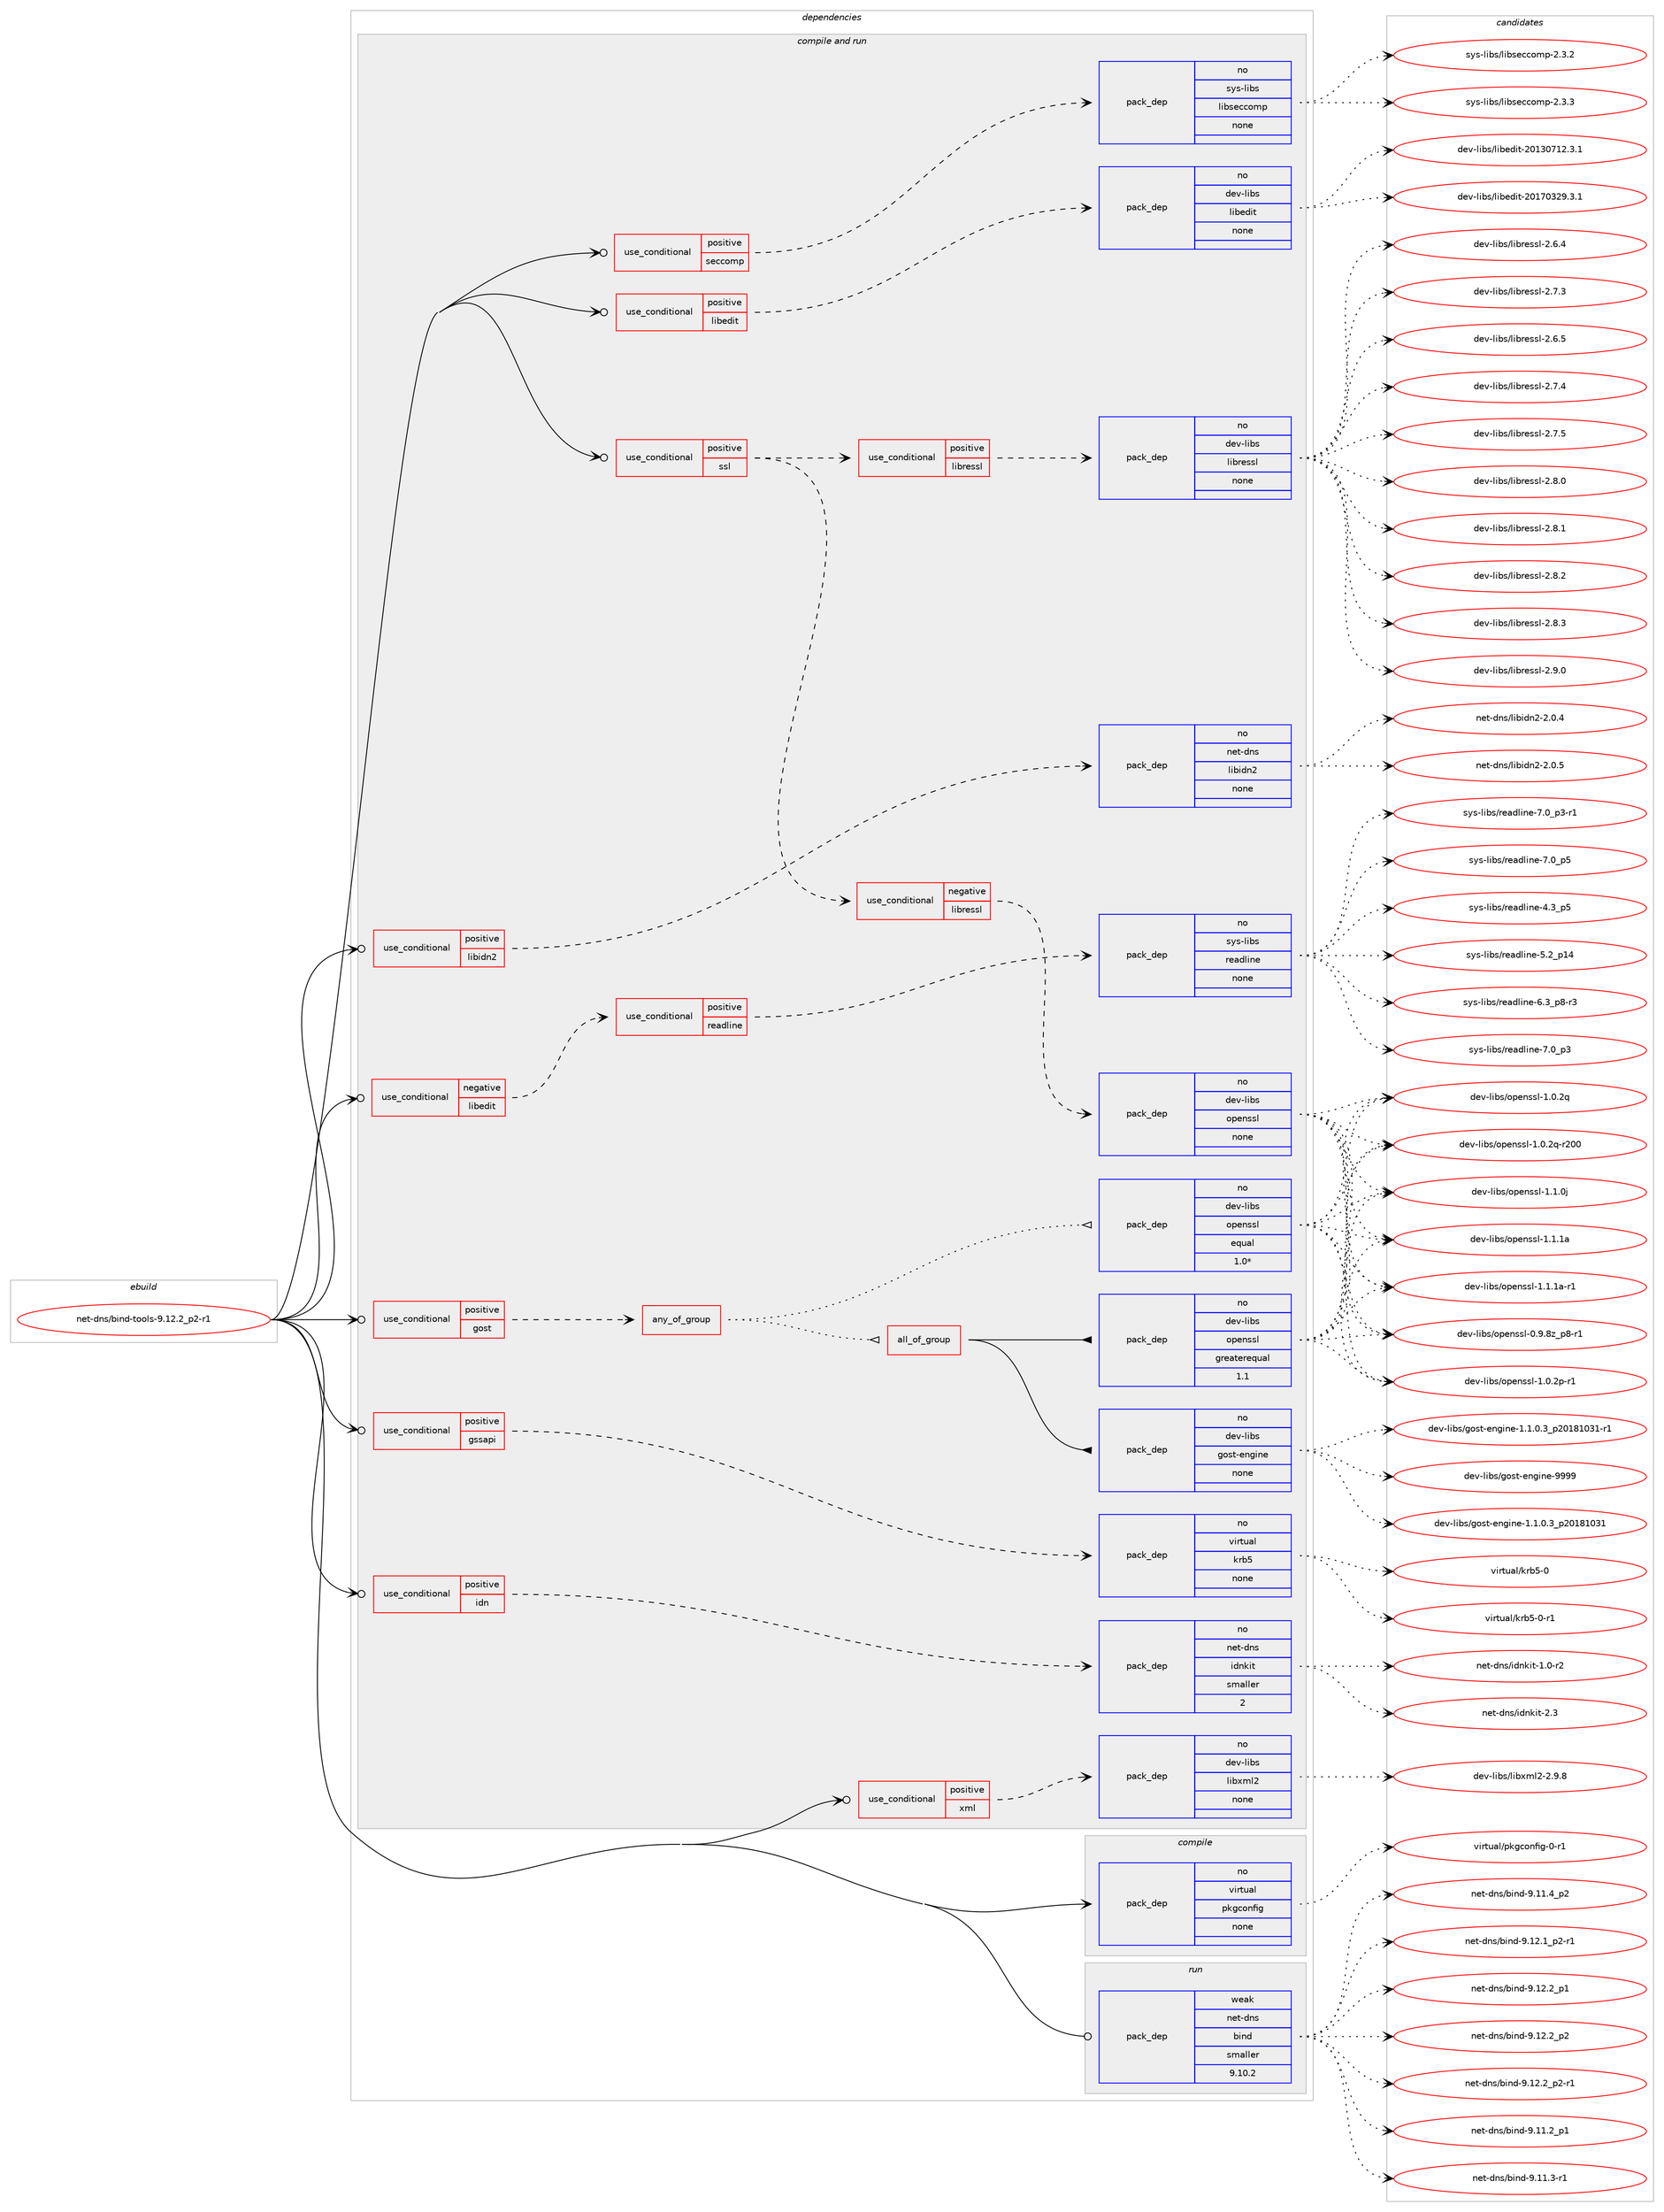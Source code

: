 digraph prolog {

# *************
# Graph options
# *************

newrank=true;
concentrate=true;
compound=true;
graph [rankdir=LR,fontname=Helvetica,fontsize=10,ranksep=1.5];#, ranksep=2.5, nodesep=0.2];
edge  [arrowhead=vee];
node  [fontname=Helvetica,fontsize=10];

# **********
# The ebuild
# **********

subgraph cluster_leftcol {
color=gray;
rank=same;
label=<<i>ebuild</i>>;
id [label="net-dns/bind-tools-9.12.2_p2-r1", color=red, width=4, href="../net-dns/bind-tools-9.12.2_p2-r1.svg"];
}

# ****************
# The dependencies
# ****************

subgraph cluster_midcol {
color=gray;
label=<<i>dependencies</i>>;
subgraph cluster_compile {
fillcolor="#eeeeee";
style=filled;
label=<<i>compile</i>>;
subgraph pack2757 {
dependency3338 [label=<<TABLE BORDER="0" CELLBORDER="1" CELLSPACING="0" CELLPADDING="4" WIDTH="220"><TR><TD ROWSPAN="6" CELLPADDING="30">pack_dep</TD></TR><TR><TD WIDTH="110">no</TD></TR><TR><TD>virtual</TD></TR><TR><TD>pkgconfig</TD></TR><TR><TD>none</TD></TR><TR><TD></TD></TR></TABLE>>, shape=none, color=blue];
}
id:e -> dependency3338:w [weight=20,style="solid",arrowhead="vee"];
}
subgraph cluster_compileandrun {
fillcolor="#eeeeee";
style=filled;
label=<<i>compile and run</i>>;
subgraph cond471 {
dependency3339 [label=<<TABLE BORDER="0" CELLBORDER="1" CELLSPACING="0" CELLPADDING="4"><TR><TD ROWSPAN="3" CELLPADDING="10">use_conditional</TD></TR><TR><TD>negative</TD></TR><TR><TD>libedit</TD></TR></TABLE>>, shape=none, color=red];
subgraph cond472 {
dependency3340 [label=<<TABLE BORDER="0" CELLBORDER="1" CELLSPACING="0" CELLPADDING="4"><TR><TD ROWSPAN="3" CELLPADDING="10">use_conditional</TD></TR><TR><TD>positive</TD></TR><TR><TD>readline</TD></TR></TABLE>>, shape=none, color=red];
subgraph pack2758 {
dependency3341 [label=<<TABLE BORDER="0" CELLBORDER="1" CELLSPACING="0" CELLPADDING="4" WIDTH="220"><TR><TD ROWSPAN="6" CELLPADDING="30">pack_dep</TD></TR><TR><TD WIDTH="110">no</TD></TR><TR><TD>sys-libs</TD></TR><TR><TD>readline</TD></TR><TR><TD>none</TD></TR><TR><TD></TD></TR></TABLE>>, shape=none, color=blue];
}
dependency3340:e -> dependency3341:w [weight=20,style="dashed",arrowhead="vee"];
}
dependency3339:e -> dependency3340:w [weight=20,style="dashed",arrowhead="vee"];
}
id:e -> dependency3339:w [weight=20,style="solid",arrowhead="odotvee"];
subgraph cond473 {
dependency3342 [label=<<TABLE BORDER="0" CELLBORDER="1" CELLSPACING="0" CELLPADDING="4"><TR><TD ROWSPAN="3" CELLPADDING="10">use_conditional</TD></TR><TR><TD>positive</TD></TR><TR><TD>gost</TD></TR></TABLE>>, shape=none, color=red];
subgraph any105 {
dependency3343 [label=<<TABLE BORDER="0" CELLBORDER="1" CELLSPACING="0" CELLPADDING="4"><TR><TD CELLPADDING="10">any_of_group</TD></TR></TABLE>>, shape=none, color=red];subgraph pack2759 {
dependency3344 [label=<<TABLE BORDER="0" CELLBORDER="1" CELLSPACING="0" CELLPADDING="4" WIDTH="220"><TR><TD ROWSPAN="6" CELLPADDING="30">pack_dep</TD></TR><TR><TD WIDTH="110">no</TD></TR><TR><TD>dev-libs</TD></TR><TR><TD>openssl</TD></TR><TR><TD>equal</TD></TR><TR><TD>1.0*</TD></TR></TABLE>>, shape=none, color=blue];
}
dependency3343:e -> dependency3344:w [weight=20,style="dotted",arrowhead="oinv"];
subgraph all8 {
dependency3345 [label=<<TABLE BORDER="0" CELLBORDER="1" CELLSPACING="0" CELLPADDING="4"><TR><TD CELLPADDING="10">all_of_group</TD></TR></TABLE>>, shape=none, color=red];subgraph pack2760 {
dependency3346 [label=<<TABLE BORDER="0" CELLBORDER="1" CELLSPACING="0" CELLPADDING="4" WIDTH="220"><TR><TD ROWSPAN="6" CELLPADDING="30">pack_dep</TD></TR><TR><TD WIDTH="110">no</TD></TR><TR><TD>dev-libs</TD></TR><TR><TD>openssl</TD></TR><TR><TD>greaterequal</TD></TR><TR><TD>1.1</TD></TR></TABLE>>, shape=none, color=blue];
}
dependency3345:e -> dependency3346:w [weight=20,style="solid",arrowhead="inv"];
subgraph pack2761 {
dependency3347 [label=<<TABLE BORDER="0" CELLBORDER="1" CELLSPACING="0" CELLPADDING="4" WIDTH="220"><TR><TD ROWSPAN="6" CELLPADDING="30">pack_dep</TD></TR><TR><TD WIDTH="110">no</TD></TR><TR><TD>dev-libs</TD></TR><TR><TD>gost-engine</TD></TR><TR><TD>none</TD></TR><TR><TD></TD></TR></TABLE>>, shape=none, color=blue];
}
dependency3345:e -> dependency3347:w [weight=20,style="solid",arrowhead="inv"];
}
dependency3343:e -> dependency3345:w [weight=20,style="dotted",arrowhead="oinv"];
}
dependency3342:e -> dependency3343:w [weight=20,style="dashed",arrowhead="vee"];
}
id:e -> dependency3342:w [weight=20,style="solid",arrowhead="odotvee"];
subgraph cond474 {
dependency3348 [label=<<TABLE BORDER="0" CELLBORDER="1" CELLSPACING="0" CELLPADDING="4"><TR><TD ROWSPAN="3" CELLPADDING="10">use_conditional</TD></TR><TR><TD>positive</TD></TR><TR><TD>gssapi</TD></TR></TABLE>>, shape=none, color=red];
subgraph pack2762 {
dependency3349 [label=<<TABLE BORDER="0" CELLBORDER="1" CELLSPACING="0" CELLPADDING="4" WIDTH="220"><TR><TD ROWSPAN="6" CELLPADDING="30">pack_dep</TD></TR><TR><TD WIDTH="110">no</TD></TR><TR><TD>virtual</TD></TR><TR><TD>krb5</TD></TR><TR><TD>none</TD></TR><TR><TD></TD></TR></TABLE>>, shape=none, color=blue];
}
dependency3348:e -> dependency3349:w [weight=20,style="dashed",arrowhead="vee"];
}
id:e -> dependency3348:w [weight=20,style="solid",arrowhead="odotvee"];
subgraph cond475 {
dependency3350 [label=<<TABLE BORDER="0" CELLBORDER="1" CELLSPACING="0" CELLPADDING="4"><TR><TD ROWSPAN="3" CELLPADDING="10">use_conditional</TD></TR><TR><TD>positive</TD></TR><TR><TD>idn</TD></TR></TABLE>>, shape=none, color=red];
subgraph pack2763 {
dependency3351 [label=<<TABLE BORDER="0" CELLBORDER="1" CELLSPACING="0" CELLPADDING="4" WIDTH="220"><TR><TD ROWSPAN="6" CELLPADDING="30">pack_dep</TD></TR><TR><TD WIDTH="110">no</TD></TR><TR><TD>net-dns</TD></TR><TR><TD>idnkit</TD></TR><TR><TD>smaller</TD></TR><TR><TD>2</TD></TR></TABLE>>, shape=none, color=blue];
}
dependency3350:e -> dependency3351:w [weight=20,style="dashed",arrowhead="vee"];
}
id:e -> dependency3350:w [weight=20,style="solid",arrowhead="odotvee"];
subgraph cond476 {
dependency3352 [label=<<TABLE BORDER="0" CELLBORDER="1" CELLSPACING="0" CELLPADDING="4"><TR><TD ROWSPAN="3" CELLPADDING="10">use_conditional</TD></TR><TR><TD>positive</TD></TR><TR><TD>libedit</TD></TR></TABLE>>, shape=none, color=red];
subgraph pack2764 {
dependency3353 [label=<<TABLE BORDER="0" CELLBORDER="1" CELLSPACING="0" CELLPADDING="4" WIDTH="220"><TR><TD ROWSPAN="6" CELLPADDING="30">pack_dep</TD></TR><TR><TD WIDTH="110">no</TD></TR><TR><TD>dev-libs</TD></TR><TR><TD>libedit</TD></TR><TR><TD>none</TD></TR><TR><TD></TD></TR></TABLE>>, shape=none, color=blue];
}
dependency3352:e -> dependency3353:w [weight=20,style="dashed",arrowhead="vee"];
}
id:e -> dependency3352:w [weight=20,style="solid",arrowhead="odotvee"];
subgraph cond477 {
dependency3354 [label=<<TABLE BORDER="0" CELLBORDER="1" CELLSPACING="0" CELLPADDING="4"><TR><TD ROWSPAN="3" CELLPADDING="10">use_conditional</TD></TR><TR><TD>positive</TD></TR><TR><TD>libidn2</TD></TR></TABLE>>, shape=none, color=red];
subgraph pack2765 {
dependency3355 [label=<<TABLE BORDER="0" CELLBORDER="1" CELLSPACING="0" CELLPADDING="4" WIDTH="220"><TR><TD ROWSPAN="6" CELLPADDING="30">pack_dep</TD></TR><TR><TD WIDTH="110">no</TD></TR><TR><TD>net-dns</TD></TR><TR><TD>libidn2</TD></TR><TR><TD>none</TD></TR><TR><TD></TD></TR></TABLE>>, shape=none, color=blue];
}
dependency3354:e -> dependency3355:w [weight=20,style="dashed",arrowhead="vee"];
}
id:e -> dependency3354:w [weight=20,style="solid",arrowhead="odotvee"];
subgraph cond478 {
dependency3356 [label=<<TABLE BORDER="0" CELLBORDER="1" CELLSPACING="0" CELLPADDING="4"><TR><TD ROWSPAN="3" CELLPADDING="10">use_conditional</TD></TR><TR><TD>positive</TD></TR><TR><TD>seccomp</TD></TR></TABLE>>, shape=none, color=red];
subgraph pack2766 {
dependency3357 [label=<<TABLE BORDER="0" CELLBORDER="1" CELLSPACING="0" CELLPADDING="4" WIDTH="220"><TR><TD ROWSPAN="6" CELLPADDING="30">pack_dep</TD></TR><TR><TD WIDTH="110">no</TD></TR><TR><TD>sys-libs</TD></TR><TR><TD>libseccomp</TD></TR><TR><TD>none</TD></TR><TR><TD></TD></TR></TABLE>>, shape=none, color=blue];
}
dependency3356:e -> dependency3357:w [weight=20,style="dashed",arrowhead="vee"];
}
id:e -> dependency3356:w [weight=20,style="solid",arrowhead="odotvee"];
subgraph cond479 {
dependency3358 [label=<<TABLE BORDER="0" CELLBORDER="1" CELLSPACING="0" CELLPADDING="4"><TR><TD ROWSPAN="3" CELLPADDING="10">use_conditional</TD></TR><TR><TD>positive</TD></TR><TR><TD>ssl</TD></TR></TABLE>>, shape=none, color=red];
subgraph cond480 {
dependency3359 [label=<<TABLE BORDER="0" CELLBORDER="1" CELLSPACING="0" CELLPADDING="4"><TR><TD ROWSPAN="3" CELLPADDING="10">use_conditional</TD></TR><TR><TD>negative</TD></TR><TR><TD>libressl</TD></TR></TABLE>>, shape=none, color=red];
subgraph pack2767 {
dependency3360 [label=<<TABLE BORDER="0" CELLBORDER="1" CELLSPACING="0" CELLPADDING="4" WIDTH="220"><TR><TD ROWSPAN="6" CELLPADDING="30">pack_dep</TD></TR><TR><TD WIDTH="110">no</TD></TR><TR><TD>dev-libs</TD></TR><TR><TD>openssl</TD></TR><TR><TD>none</TD></TR><TR><TD></TD></TR></TABLE>>, shape=none, color=blue];
}
dependency3359:e -> dependency3360:w [weight=20,style="dashed",arrowhead="vee"];
}
dependency3358:e -> dependency3359:w [weight=20,style="dashed",arrowhead="vee"];
subgraph cond481 {
dependency3361 [label=<<TABLE BORDER="0" CELLBORDER="1" CELLSPACING="0" CELLPADDING="4"><TR><TD ROWSPAN="3" CELLPADDING="10">use_conditional</TD></TR><TR><TD>positive</TD></TR><TR><TD>libressl</TD></TR></TABLE>>, shape=none, color=red];
subgraph pack2768 {
dependency3362 [label=<<TABLE BORDER="0" CELLBORDER="1" CELLSPACING="0" CELLPADDING="4" WIDTH="220"><TR><TD ROWSPAN="6" CELLPADDING="30">pack_dep</TD></TR><TR><TD WIDTH="110">no</TD></TR><TR><TD>dev-libs</TD></TR><TR><TD>libressl</TD></TR><TR><TD>none</TD></TR><TR><TD></TD></TR></TABLE>>, shape=none, color=blue];
}
dependency3361:e -> dependency3362:w [weight=20,style="dashed",arrowhead="vee"];
}
dependency3358:e -> dependency3361:w [weight=20,style="dashed",arrowhead="vee"];
}
id:e -> dependency3358:w [weight=20,style="solid",arrowhead="odotvee"];
subgraph cond482 {
dependency3363 [label=<<TABLE BORDER="0" CELLBORDER="1" CELLSPACING="0" CELLPADDING="4"><TR><TD ROWSPAN="3" CELLPADDING="10">use_conditional</TD></TR><TR><TD>positive</TD></TR><TR><TD>xml</TD></TR></TABLE>>, shape=none, color=red];
subgraph pack2769 {
dependency3364 [label=<<TABLE BORDER="0" CELLBORDER="1" CELLSPACING="0" CELLPADDING="4" WIDTH="220"><TR><TD ROWSPAN="6" CELLPADDING="30">pack_dep</TD></TR><TR><TD WIDTH="110">no</TD></TR><TR><TD>dev-libs</TD></TR><TR><TD>libxml2</TD></TR><TR><TD>none</TD></TR><TR><TD></TD></TR></TABLE>>, shape=none, color=blue];
}
dependency3363:e -> dependency3364:w [weight=20,style="dashed",arrowhead="vee"];
}
id:e -> dependency3363:w [weight=20,style="solid",arrowhead="odotvee"];
}
subgraph cluster_run {
fillcolor="#eeeeee";
style=filled;
label=<<i>run</i>>;
subgraph pack2770 {
dependency3365 [label=<<TABLE BORDER="0" CELLBORDER="1" CELLSPACING="0" CELLPADDING="4" WIDTH="220"><TR><TD ROWSPAN="6" CELLPADDING="30">pack_dep</TD></TR><TR><TD WIDTH="110">weak</TD></TR><TR><TD>net-dns</TD></TR><TR><TD>bind</TD></TR><TR><TD>smaller</TD></TR><TR><TD>9.10.2</TD></TR></TABLE>>, shape=none, color=blue];
}
id:e -> dependency3365:w [weight=20,style="solid",arrowhead="odot"];
}
}

# **************
# The candidates
# **************

subgraph cluster_choices {
rank=same;
color=gray;
label=<<i>candidates</i>>;

subgraph choice2757 {
color=black;
nodesep=1;
choice11810511411611797108471121071039911111010210510345484511449 [label="virtual/pkgconfig-0-r1", color=red, width=4,href="../virtual/pkgconfig-0-r1.svg"];
dependency3338:e -> choice11810511411611797108471121071039911111010210510345484511449:w [style=dotted,weight="100"];
}
subgraph choice2758 {
color=black;
nodesep=1;
choice11512111545108105981154711410197100108105110101455246519511253 [label="sys-libs/readline-4.3_p5", color=red, width=4,href="../sys-libs/readline-4.3_p5.svg"];
choice1151211154510810598115471141019710010810511010145534650951124952 [label="sys-libs/readline-5.2_p14", color=red, width=4,href="../sys-libs/readline-5.2_p14.svg"];
choice115121115451081059811547114101971001081051101014554465195112564511451 [label="sys-libs/readline-6.3_p8-r3", color=red, width=4,href="../sys-libs/readline-6.3_p8-r3.svg"];
choice11512111545108105981154711410197100108105110101455546489511251 [label="sys-libs/readline-7.0_p3", color=red, width=4,href="../sys-libs/readline-7.0_p3.svg"];
choice115121115451081059811547114101971001081051101014555464895112514511449 [label="sys-libs/readline-7.0_p3-r1", color=red, width=4,href="../sys-libs/readline-7.0_p3-r1.svg"];
choice11512111545108105981154711410197100108105110101455546489511253 [label="sys-libs/readline-7.0_p5", color=red, width=4,href="../sys-libs/readline-7.0_p5.svg"];
dependency3341:e -> choice11512111545108105981154711410197100108105110101455246519511253:w [style=dotted,weight="100"];
dependency3341:e -> choice1151211154510810598115471141019710010810511010145534650951124952:w [style=dotted,weight="100"];
dependency3341:e -> choice115121115451081059811547114101971001081051101014554465195112564511451:w [style=dotted,weight="100"];
dependency3341:e -> choice11512111545108105981154711410197100108105110101455546489511251:w [style=dotted,weight="100"];
dependency3341:e -> choice115121115451081059811547114101971001081051101014555464895112514511449:w [style=dotted,weight="100"];
dependency3341:e -> choice11512111545108105981154711410197100108105110101455546489511253:w [style=dotted,weight="100"];
}
subgraph choice2759 {
color=black;
nodesep=1;
choice10010111845108105981154711111210111011511510845484657465612295112564511449 [label="dev-libs/openssl-0.9.8z_p8-r1", color=red, width=4,href="../dev-libs/openssl-0.9.8z_p8-r1.svg"];
choice1001011184510810598115471111121011101151151084549464846501124511449 [label="dev-libs/openssl-1.0.2p-r1", color=red, width=4,href="../dev-libs/openssl-1.0.2p-r1.svg"];
choice100101118451081059811547111112101110115115108454946484650113 [label="dev-libs/openssl-1.0.2q", color=red, width=4,href="../dev-libs/openssl-1.0.2q.svg"];
choice10010111845108105981154711111210111011511510845494648465011345114504848 [label="dev-libs/openssl-1.0.2q-r200", color=red, width=4,href="../dev-libs/openssl-1.0.2q-r200.svg"];
choice100101118451081059811547111112101110115115108454946494648106 [label="dev-libs/openssl-1.1.0j", color=red, width=4,href="../dev-libs/openssl-1.1.0j.svg"];
choice10010111845108105981154711111210111011511510845494649464997 [label="dev-libs/openssl-1.1.1a", color=red, width=4,href="../dev-libs/openssl-1.1.1a.svg"];
choice100101118451081059811547111112101110115115108454946494649974511449 [label="dev-libs/openssl-1.1.1a-r1", color=red, width=4,href="../dev-libs/openssl-1.1.1a-r1.svg"];
dependency3344:e -> choice10010111845108105981154711111210111011511510845484657465612295112564511449:w [style=dotted,weight="100"];
dependency3344:e -> choice1001011184510810598115471111121011101151151084549464846501124511449:w [style=dotted,weight="100"];
dependency3344:e -> choice100101118451081059811547111112101110115115108454946484650113:w [style=dotted,weight="100"];
dependency3344:e -> choice10010111845108105981154711111210111011511510845494648465011345114504848:w [style=dotted,weight="100"];
dependency3344:e -> choice100101118451081059811547111112101110115115108454946494648106:w [style=dotted,weight="100"];
dependency3344:e -> choice10010111845108105981154711111210111011511510845494649464997:w [style=dotted,weight="100"];
dependency3344:e -> choice100101118451081059811547111112101110115115108454946494649974511449:w [style=dotted,weight="100"];
}
subgraph choice2760 {
color=black;
nodesep=1;
choice10010111845108105981154711111210111011511510845484657465612295112564511449 [label="dev-libs/openssl-0.9.8z_p8-r1", color=red, width=4,href="../dev-libs/openssl-0.9.8z_p8-r1.svg"];
choice1001011184510810598115471111121011101151151084549464846501124511449 [label="dev-libs/openssl-1.0.2p-r1", color=red, width=4,href="../dev-libs/openssl-1.0.2p-r1.svg"];
choice100101118451081059811547111112101110115115108454946484650113 [label="dev-libs/openssl-1.0.2q", color=red, width=4,href="../dev-libs/openssl-1.0.2q.svg"];
choice10010111845108105981154711111210111011511510845494648465011345114504848 [label="dev-libs/openssl-1.0.2q-r200", color=red, width=4,href="../dev-libs/openssl-1.0.2q-r200.svg"];
choice100101118451081059811547111112101110115115108454946494648106 [label="dev-libs/openssl-1.1.0j", color=red, width=4,href="../dev-libs/openssl-1.1.0j.svg"];
choice10010111845108105981154711111210111011511510845494649464997 [label="dev-libs/openssl-1.1.1a", color=red, width=4,href="../dev-libs/openssl-1.1.1a.svg"];
choice100101118451081059811547111112101110115115108454946494649974511449 [label="dev-libs/openssl-1.1.1a-r1", color=red, width=4,href="../dev-libs/openssl-1.1.1a-r1.svg"];
dependency3346:e -> choice10010111845108105981154711111210111011511510845484657465612295112564511449:w [style=dotted,weight="100"];
dependency3346:e -> choice1001011184510810598115471111121011101151151084549464846501124511449:w [style=dotted,weight="100"];
dependency3346:e -> choice100101118451081059811547111112101110115115108454946484650113:w [style=dotted,weight="100"];
dependency3346:e -> choice10010111845108105981154711111210111011511510845494648465011345114504848:w [style=dotted,weight="100"];
dependency3346:e -> choice100101118451081059811547111112101110115115108454946494648106:w [style=dotted,weight="100"];
dependency3346:e -> choice10010111845108105981154711111210111011511510845494649464997:w [style=dotted,weight="100"];
dependency3346:e -> choice100101118451081059811547111112101110115115108454946494649974511449:w [style=dotted,weight="100"];
}
subgraph choice2761 {
color=black;
nodesep=1;
choice100101118451081059811547103111115116451011101031051101014549464946484651951125048495649485149 [label="dev-libs/gost-engine-1.1.0.3_p20181031", color=red, width=4,href="../dev-libs/gost-engine-1.1.0.3_p20181031.svg"];
choice1001011184510810598115471031111151164510111010310511010145494649464846519511250484956494851494511449 [label="dev-libs/gost-engine-1.1.0.3_p20181031-r1", color=red, width=4,href="../dev-libs/gost-engine-1.1.0.3_p20181031-r1.svg"];
choice100101118451081059811547103111115116451011101031051101014557575757 [label="dev-libs/gost-engine-9999", color=red, width=4,href="../dev-libs/gost-engine-9999.svg"];
dependency3347:e -> choice100101118451081059811547103111115116451011101031051101014549464946484651951125048495649485149:w [style=dotted,weight="100"];
dependency3347:e -> choice1001011184510810598115471031111151164510111010310511010145494649464846519511250484956494851494511449:w [style=dotted,weight="100"];
dependency3347:e -> choice100101118451081059811547103111115116451011101031051101014557575757:w [style=dotted,weight="100"];
}
subgraph choice2762 {
color=black;
nodesep=1;
choice118105114116117971084710711498534548 [label="virtual/krb5-0", color=red, width=4,href="../virtual/krb5-0.svg"];
choice1181051141161179710847107114985345484511449 [label="virtual/krb5-0-r1", color=red, width=4,href="../virtual/krb5-0-r1.svg"];
dependency3349:e -> choice118105114116117971084710711498534548:w [style=dotted,weight="100"];
dependency3349:e -> choice1181051141161179710847107114985345484511449:w [style=dotted,weight="100"];
}
subgraph choice2763 {
color=black;
nodesep=1;
choice1101011164510011011547105100110107105116454946484511450 [label="net-dns/idnkit-1.0-r2", color=red, width=4,href="../net-dns/idnkit-1.0-r2.svg"];
choice110101116451001101154710510011010710511645504651 [label="net-dns/idnkit-2.3", color=red, width=4,href="../net-dns/idnkit-2.3.svg"];
dependency3351:e -> choice1101011164510011011547105100110107105116454946484511450:w [style=dotted,weight="100"];
dependency3351:e -> choice110101116451001101154710510011010710511645504651:w [style=dotted,weight="100"];
}
subgraph choice2764 {
color=black;
nodesep=1;
choice1001011184510810598115471081059810110010511645504849514855495046514649 [label="dev-libs/libedit-20130712.3.1", color=red, width=4,href="../dev-libs/libedit-20130712.3.1.svg"];
choice1001011184510810598115471081059810110010511645504849554851505746514649 [label="dev-libs/libedit-20170329.3.1", color=red, width=4,href="../dev-libs/libedit-20170329.3.1.svg"];
dependency3353:e -> choice1001011184510810598115471081059810110010511645504849514855495046514649:w [style=dotted,weight="100"];
dependency3353:e -> choice1001011184510810598115471081059810110010511645504849554851505746514649:w [style=dotted,weight="100"];
}
subgraph choice2765 {
color=black;
nodesep=1;
choice11010111645100110115471081059810510011050455046484652 [label="net-dns/libidn2-2.0.4", color=red, width=4,href="../net-dns/libidn2-2.0.4.svg"];
choice11010111645100110115471081059810510011050455046484653 [label="net-dns/libidn2-2.0.5", color=red, width=4,href="../net-dns/libidn2-2.0.5.svg"];
dependency3355:e -> choice11010111645100110115471081059810510011050455046484652:w [style=dotted,weight="100"];
dependency3355:e -> choice11010111645100110115471081059810510011050455046484653:w [style=dotted,weight="100"];
}
subgraph choice2766 {
color=black;
nodesep=1;
choice115121115451081059811547108105981151019999111109112455046514650 [label="sys-libs/libseccomp-2.3.2", color=red, width=4,href="../sys-libs/libseccomp-2.3.2.svg"];
choice115121115451081059811547108105981151019999111109112455046514651 [label="sys-libs/libseccomp-2.3.3", color=red, width=4,href="../sys-libs/libseccomp-2.3.3.svg"];
dependency3357:e -> choice115121115451081059811547108105981151019999111109112455046514650:w [style=dotted,weight="100"];
dependency3357:e -> choice115121115451081059811547108105981151019999111109112455046514651:w [style=dotted,weight="100"];
}
subgraph choice2767 {
color=black;
nodesep=1;
choice10010111845108105981154711111210111011511510845484657465612295112564511449 [label="dev-libs/openssl-0.9.8z_p8-r1", color=red, width=4,href="../dev-libs/openssl-0.9.8z_p8-r1.svg"];
choice1001011184510810598115471111121011101151151084549464846501124511449 [label="dev-libs/openssl-1.0.2p-r1", color=red, width=4,href="../dev-libs/openssl-1.0.2p-r1.svg"];
choice100101118451081059811547111112101110115115108454946484650113 [label="dev-libs/openssl-1.0.2q", color=red, width=4,href="../dev-libs/openssl-1.0.2q.svg"];
choice10010111845108105981154711111210111011511510845494648465011345114504848 [label="dev-libs/openssl-1.0.2q-r200", color=red, width=4,href="../dev-libs/openssl-1.0.2q-r200.svg"];
choice100101118451081059811547111112101110115115108454946494648106 [label="dev-libs/openssl-1.1.0j", color=red, width=4,href="../dev-libs/openssl-1.1.0j.svg"];
choice10010111845108105981154711111210111011511510845494649464997 [label="dev-libs/openssl-1.1.1a", color=red, width=4,href="../dev-libs/openssl-1.1.1a.svg"];
choice100101118451081059811547111112101110115115108454946494649974511449 [label="dev-libs/openssl-1.1.1a-r1", color=red, width=4,href="../dev-libs/openssl-1.1.1a-r1.svg"];
dependency3360:e -> choice10010111845108105981154711111210111011511510845484657465612295112564511449:w [style=dotted,weight="100"];
dependency3360:e -> choice1001011184510810598115471111121011101151151084549464846501124511449:w [style=dotted,weight="100"];
dependency3360:e -> choice100101118451081059811547111112101110115115108454946484650113:w [style=dotted,weight="100"];
dependency3360:e -> choice10010111845108105981154711111210111011511510845494648465011345114504848:w [style=dotted,weight="100"];
dependency3360:e -> choice100101118451081059811547111112101110115115108454946494648106:w [style=dotted,weight="100"];
dependency3360:e -> choice10010111845108105981154711111210111011511510845494649464997:w [style=dotted,weight="100"];
dependency3360:e -> choice100101118451081059811547111112101110115115108454946494649974511449:w [style=dotted,weight="100"];
}
subgraph choice2768 {
color=black;
nodesep=1;
choice10010111845108105981154710810598114101115115108455046544652 [label="dev-libs/libressl-2.6.4", color=red, width=4,href="../dev-libs/libressl-2.6.4.svg"];
choice10010111845108105981154710810598114101115115108455046554651 [label="dev-libs/libressl-2.7.3", color=red, width=4,href="../dev-libs/libressl-2.7.3.svg"];
choice10010111845108105981154710810598114101115115108455046544653 [label="dev-libs/libressl-2.6.5", color=red, width=4,href="../dev-libs/libressl-2.6.5.svg"];
choice10010111845108105981154710810598114101115115108455046554652 [label="dev-libs/libressl-2.7.4", color=red, width=4,href="../dev-libs/libressl-2.7.4.svg"];
choice10010111845108105981154710810598114101115115108455046554653 [label="dev-libs/libressl-2.7.5", color=red, width=4,href="../dev-libs/libressl-2.7.5.svg"];
choice10010111845108105981154710810598114101115115108455046564648 [label="dev-libs/libressl-2.8.0", color=red, width=4,href="../dev-libs/libressl-2.8.0.svg"];
choice10010111845108105981154710810598114101115115108455046564649 [label="dev-libs/libressl-2.8.1", color=red, width=4,href="../dev-libs/libressl-2.8.1.svg"];
choice10010111845108105981154710810598114101115115108455046564650 [label="dev-libs/libressl-2.8.2", color=red, width=4,href="../dev-libs/libressl-2.8.2.svg"];
choice10010111845108105981154710810598114101115115108455046564651 [label="dev-libs/libressl-2.8.3", color=red, width=4,href="../dev-libs/libressl-2.8.3.svg"];
choice10010111845108105981154710810598114101115115108455046574648 [label="dev-libs/libressl-2.9.0", color=red, width=4,href="../dev-libs/libressl-2.9.0.svg"];
dependency3362:e -> choice10010111845108105981154710810598114101115115108455046544652:w [style=dotted,weight="100"];
dependency3362:e -> choice10010111845108105981154710810598114101115115108455046554651:w [style=dotted,weight="100"];
dependency3362:e -> choice10010111845108105981154710810598114101115115108455046544653:w [style=dotted,weight="100"];
dependency3362:e -> choice10010111845108105981154710810598114101115115108455046554652:w [style=dotted,weight="100"];
dependency3362:e -> choice10010111845108105981154710810598114101115115108455046554653:w [style=dotted,weight="100"];
dependency3362:e -> choice10010111845108105981154710810598114101115115108455046564648:w [style=dotted,weight="100"];
dependency3362:e -> choice10010111845108105981154710810598114101115115108455046564649:w [style=dotted,weight="100"];
dependency3362:e -> choice10010111845108105981154710810598114101115115108455046564650:w [style=dotted,weight="100"];
dependency3362:e -> choice10010111845108105981154710810598114101115115108455046564651:w [style=dotted,weight="100"];
dependency3362:e -> choice10010111845108105981154710810598114101115115108455046574648:w [style=dotted,weight="100"];
}
subgraph choice2769 {
color=black;
nodesep=1;
choice1001011184510810598115471081059812010910850455046574656 [label="dev-libs/libxml2-2.9.8", color=red, width=4,href="../dev-libs/libxml2-2.9.8.svg"];
dependency3364:e -> choice1001011184510810598115471081059812010910850455046574656:w [style=dotted,weight="100"];
}
subgraph choice2770 {
color=black;
nodesep=1;
choice110101116451001101154798105110100455746494946509511249 [label="net-dns/bind-9.11.2_p1", color=red, width=4,href="../net-dns/bind-9.11.2_p1.svg"];
choice110101116451001101154798105110100455746494946514511449 [label="net-dns/bind-9.11.3-r1", color=red, width=4,href="../net-dns/bind-9.11.3-r1.svg"];
choice110101116451001101154798105110100455746494946529511250 [label="net-dns/bind-9.11.4_p2", color=red, width=4,href="../net-dns/bind-9.11.4_p2.svg"];
choice1101011164510011011547981051101004557464950464995112504511449 [label="net-dns/bind-9.12.1_p2-r1", color=red, width=4,href="../net-dns/bind-9.12.1_p2-r1.svg"];
choice110101116451001101154798105110100455746495046509511249 [label="net-dns/bind-9.12.2_p1", color=red, width=4,href="../net-dns/bind-9.12.2_p1.svg"];
choice110101116451001101154798105110100455746495046509511250 [label="net-dns/bind-9.12.2_p2", color=red, width=4,href="../net-dns/bind-9.12.2_p2.svg"];
choice1101011164510011011547981051101004557464950465095112504511449 [label="net-dns/bind-9.12.2_p2-r1", color=red, width=4,href="../net-dns/bind-9.12.2_p2-r1.svg"];
dependency3365:e -> choice110101116451001101154798105110100455746494946509511249:w [style=dotted,weight="100"];
dependency3365:e -> choice110101116451001101154798105110100455746494946514511449:w [style=dotted,weight="100"];
dependency3365:e -> choice110101116451001101154798105110100455746494946529511250:w [style=dotted,weight="100"];
dependency3365:e -> choice1101011164510011011547981051101004557464950464995112504511449:w [style=dotted,weight="100"];
dependency3365:e -> choice110101116451001101154798105110100455746495046509511249:w [style=dotted,weight="100"];
dependency3365:e -> choice110101116451001101154798105110100455746495046509511250:w [style=dotted,weight="100"];
dependency3365:e -> choice1101011164510011011547981051101004557464950465095112504511449:w [style=dotted,weight="100"];
}
}

}
